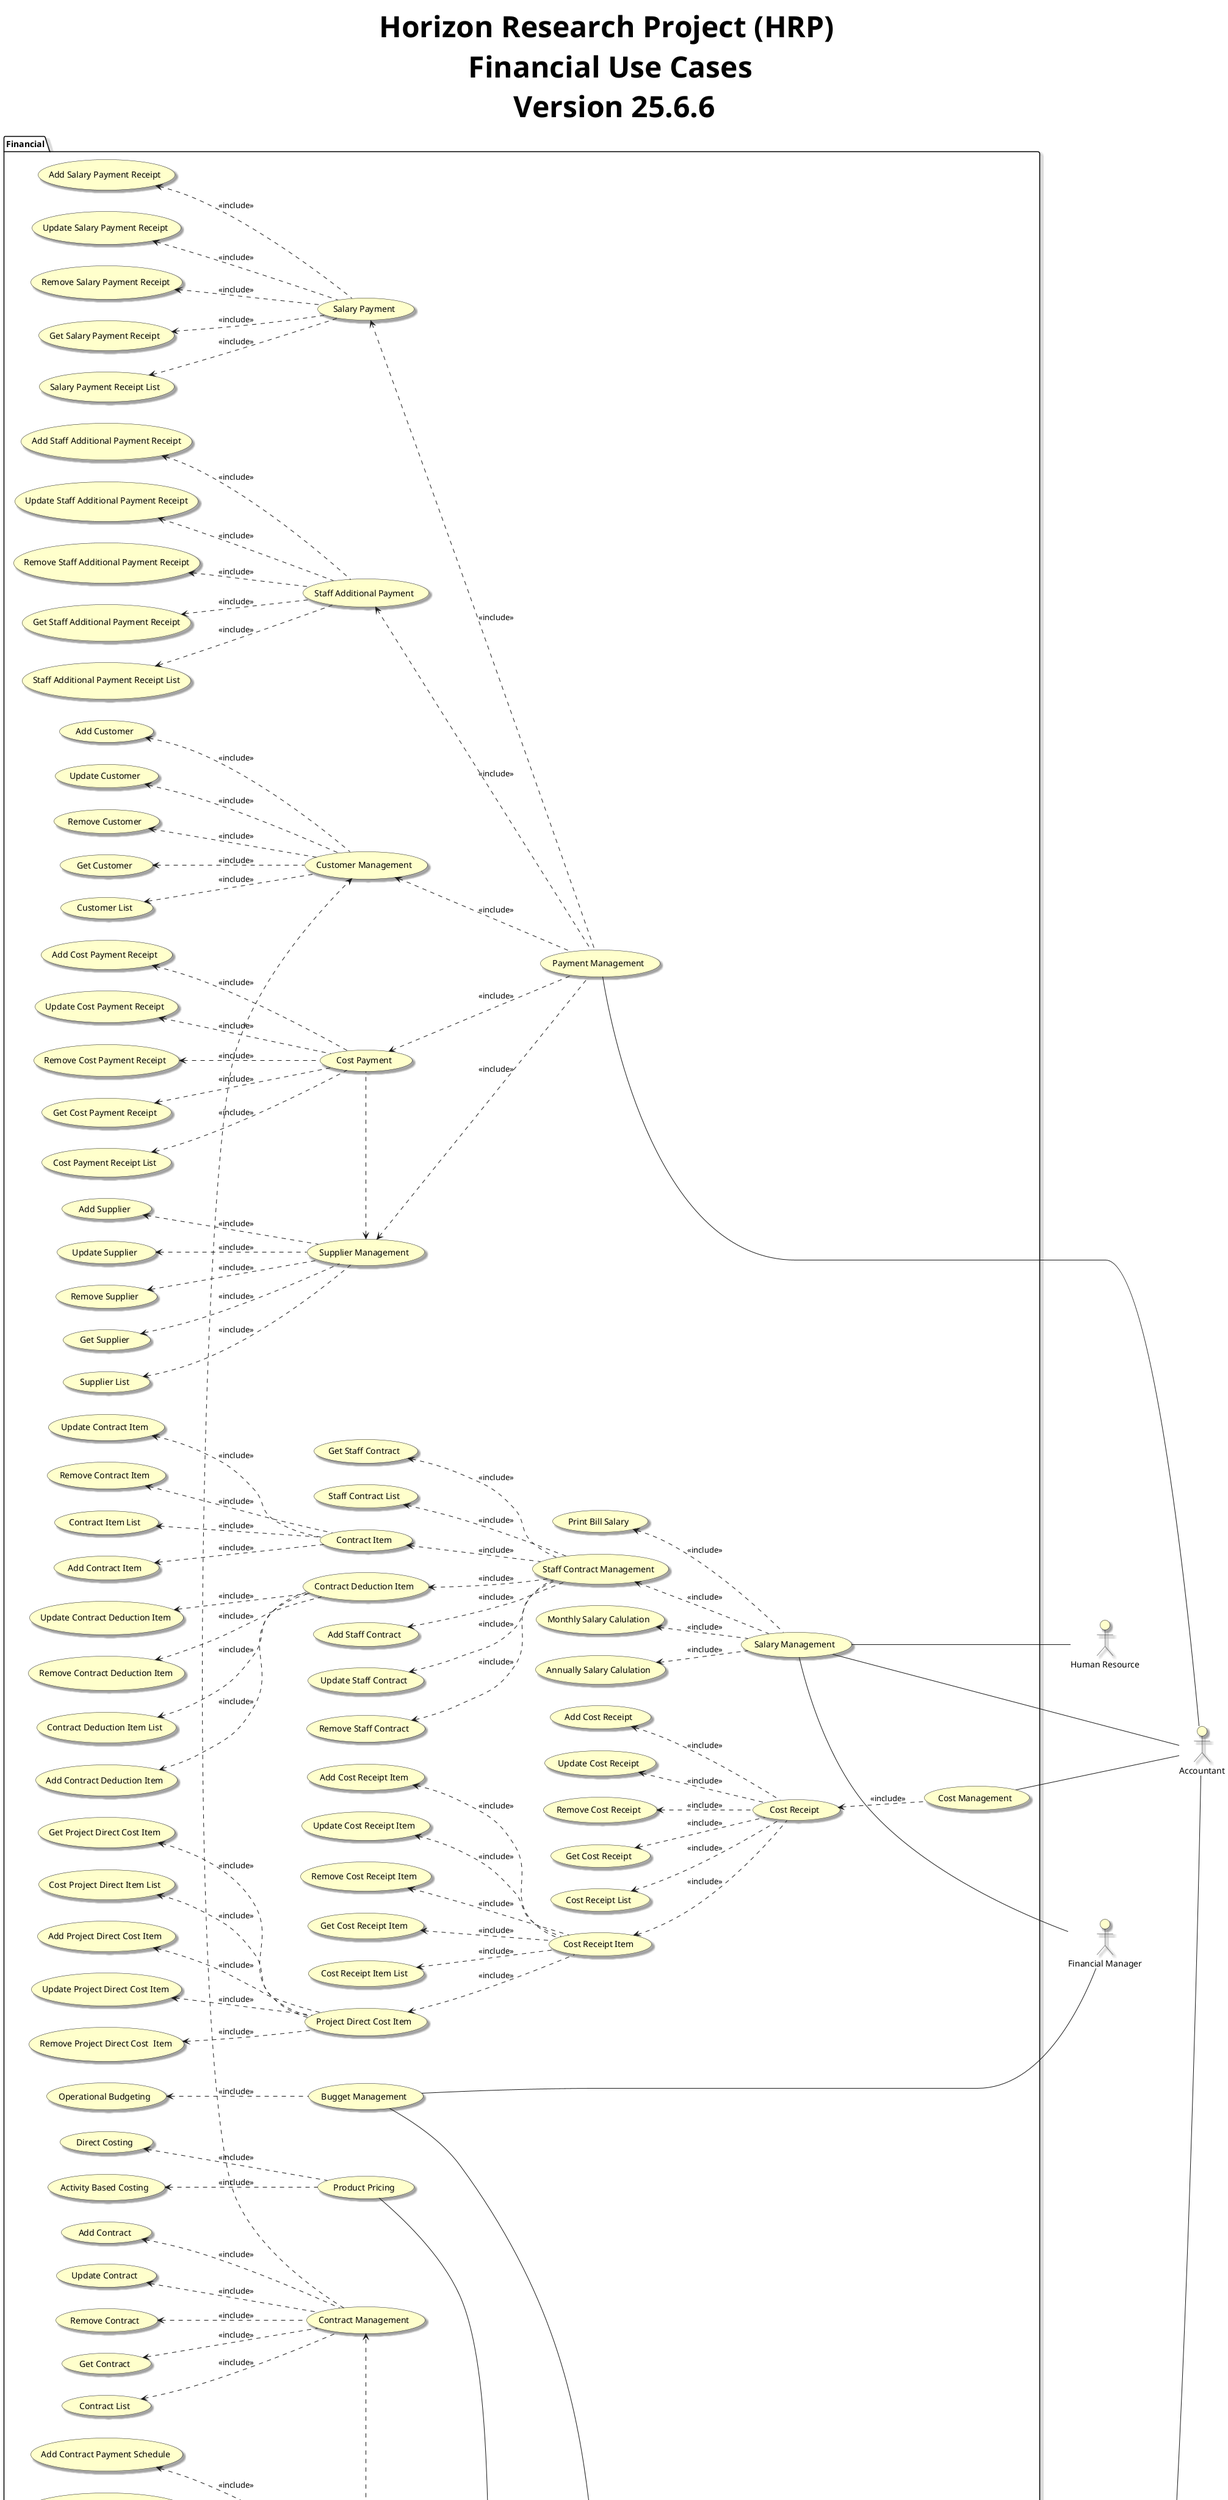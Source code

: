 @startuml
left to right direction

skinparam useCaseBackgroundColor #Business
skinparam actorBackgroundColor #Business
skinparam Shadowing True
skinparam TitleFontSize 48px

title Horizon Research Project (HRP) \n Financial Use Cases \n Version 25.6.6

:Financial Manager: as Fmanager
:Human Resource: as HR
:Accountant: as Accountant
:Senior Manager: as SeniorManager


package "Financial"{
    
    usecase "Activity Based Costing" as abc
    usecase "Direct Costing" as directCosting
    usecase "Bugget Management" as bugget
    usecase "Operational Budgeting" as buggeting
    usecase "Product Pricing" as pricing

    usecase "Cost Management" as costing
    usecase "Cost Receipt" as costReceipt
    usecase "Add Cost Receipt" as addCostReceipt
    usecase "Update Cost Receipt" as updateCostReceipt
    usecase "Remove Cost Receipt" as removeCostReceipt
    usecase "Get Cost Receipt" as getCostReceipt
    usecase "Cost Receipt List" as costReceiptList
    usecase "Cost Receipt Item" as costReceiptItem
    usecase "Add Cost Receipt Item" as addCostReceiptItem
    usecase "Update Cost Receipt Item" as updateCostReceiptItem
    usecase "Remove Cost Receipt Item" as removeCostReceiptItem
    usecase "Get Cost Receipt Item" as getCostReceiptItem
    usecase "Cost Receipt Item List" as costReceiptItemList
    usecase "Project Direct Cost Item" as projectDirectCostItem
    usecase "Add Project Direct Cost Item" as addProjectDirectCostItem
    usecase "Update Project Direct Cost Item" as updateProjectDirectCostItem
    usecase "Remove Project Direct Cost  Item" as removeProjectDirectCostItem
    usecase "Get Project Direct Cost Item" as getProjectDirectCostItem
    usecase "Cost Project Direct Item List" as projectDirectCostItemList

    usecase "Payment Management" as paymentManagement
    usecase "Supplier Management" as supplierManagement
    usecase "Add Supplier" as addSupplier
    usecase "Update Supplier" as updateSupplier
    usecase "Remove Supplier" as removeSupplier
    usecase "Get Supplier" as getSupplier
    usecase "Supplier List" as supplierList
    usecase "Salary Payment" as salaryPayment
    usecase "Add Salary Payment Receipt" as addSalaryPaymentReceipt
    usecase "Update Salary Payment Receipt" as updateSalaryPaymentReceipt
    usecase "Remove Salary Payment Receipt" as removeSalaryPaymentReceipt
    usecase "Get Salary Payment Receipt" as getSalaryPaymentReceipt
    usecase "Salary Payment Receipt List" as salaryPaymentReceiptList
    usecase "Cost Payment" as costPayment
    usecase "Add Cost Payment Receipt" as addCostPaymentReceipt
    usecase "Update Cost Payment Receipt" as updateCostPaymentReceipt
    usecase "Remove Cost Payment Receipt" as removeCostPaymentReceipt
    usecase "Get Cost Payment Receipt" as getCostPaymentReceipt
    usecase "Cost Payment Receipt List" as costPaymentReceiptList
    usecase "Staff Additional Payment" as staffAdditionalPayment
    usecase "Add Staff Additional Payment Receipt" as addStaffAdditionalPaymentReceipt
    usecase "Update Staff Additional Payment Receipt" as updateStaffAdditionalPaymentReceipt
    usecase "Remove Staff Additional Payment Receipt" as removeStaffAdditionalPaymentReceipt
    usecase "Get Staff Additional Payment Receipt" as getStaffAdditionalPaymentReceipt
    usecase "Staff Additional Payment Receipt List" as staffAdditionalPaymentReceiptList

    usecase "Salary Management" as salaryManagement
    usecase "Staff Contract Management" as staffContractManagement
    usecase "Add Staff Contract" as addStaffContract
    usecase "Update Staff Contract" as updateStaffContract
    usecase "Remove Staff Contract" as removeStaffContract
    usecase "Get Staff Contract" as getStaffContract
    usecase "Staff Contract List" as staffContractList
    usecase "Contract Item" as contractItem
    usecase "Add Contract Item" as addContractItem
    usecase "Update Contract Item" as updateContractItem
    usecase "Remove Contract Item" as removeContractItem
    usecase "Contract Item List" as contractItemList
    usecase "Contract Deduction Item" as contractDeductionItem
    usecase "Add Contract Deduction Item" as addContractDeductionItem
    usecase "Update Contract Deduction Item" as updateContractDeductionItem
    usecase "Remove Contract Deduction Item" as removeContractDeductionItem
    usecase "Contract Deduction Item List" as contractDeductionItemList
    usecase "Monthly Salary Calulation" as monthlySalaryCalculation
    usecase "Annually Salary Calulation" as annuallySalaryCalculation
    usecase "Print Bill Salary" as printBillSalary

    usecase "Customer Management" as customerManagement
    usecase "Add Customer" as addCustomer
    usecase "Update Customer" as updateCustomer
    usecase "Remove Customer" as removeCustomer
    usecase "Get Customer" as getCustomer
    usecase "Customer List" as customerList
    usecase "Contract Management" as contractManagement
    usecase "Add Contract" as addContract
    usecase "Update Contract" as updateContract
    usecase "Remove Contract" as removeContract
    usecase "Get Contract" as getContract
    usecase "Contract List" as contractList
    usecase "Contract Payment Schedule Management" as contractPaymentScheduleManagement
    usecase "Add Contract Payment Schedule" as addContractPaymentSchedule
    usecase "Update Contract Payment Schedule" as updateContractPaymentSchedule
    usecase "Remove Contract Payment Schedule" as removeContractPaymentSchedule
    usecase "Get Contract Payment Schedule" as getContractPaymentSchedule
    usecase "Contract Payment Schedule List" as contractPaymentScheduleList
    usecase "Contract Payment Receipt Management" as contractPaymentReceiptManagement
    usecase "Add Contract Payment Receipt" as addContractPaymentReceipt
    usecase "Update Contract Payment Receipt" as updateContractPaymentReceipt
    usecase "Remove Contract Payment Receipt" as removeContractPaymentReceipt
    usecase "Get Contract Payment Receipt" as getContractPaymentReceipt
    usecase "Contract Payment Receipt List" as contractPaymentReceiptList
}

salaryManagement --- Accountant
salaryManagement --- Fmanager
salaryManagement --- HR
costing --- Accountant
paymentManagement --- Accountant
pricing --- Accountant
bugget --- Fmanager
bugget --- SeniorManager


staffContractManagement <.. salaryManagement : <<include>>
addStaffContract <.. staffContractManagement : <<include>>
updateStaffContract <.. staffContractManagement : <<include>>
removeStaffContract <.. staffContractManagement : <<include>>
getStaffContract <.. staffContractManagement : <<include>>
staffContractList <.. staffContractManagement : <<include>>
contractItem <.. staffContractManagement : <<include>>
addContractItem <.. contractItem : <<include>>
updateContractItem <.. contractItem : <<include>>
removeContractItem <.. contractItem : <<include>>
contractItemList <.. contractItem : <<include>>
contractDeductionItem <.. staffContractManagement : <<include>>
addContractDeductionItem <.. contractDeductionItem : <<include>>
updateContractDeductionItem <.. contractDeductionItem : <<include>>
removeContractDeductionItem <.. contractDeductionItem : <<include>>
contractDeductionItemList <.. contractDeductionItem : <<include>>
monthlySalaryCalculation <.. salaryManagement : <<include>>
annuallySalaryCalculation <.. salaryManagement : <<include>>
printBillSalary <.. salaryManagement : <<include>>

supplierManagement <.. paymentManagement : <<include>>
addSupplier <.. supplierManagement : <<include>>
updateSupplier <.. supplierManagement : <<include>>
removeSupplier <.. supplierManagement : <<include>>
getSupplier <.. supplierManagement : <<include>>
supplierList <.. supplierManagement : <<include>>
customerManagement <.. paymentManagement : <<include>>
addCustomer <.. customerManagement : <<include>>
updateCustomer <.. customerManagement : <<include>>
removeCustomer <.. customerManagement : <<include>>
getCustomer <.. customerManagement : <<include>>
customerList <.. customerManagement : <<include>>
contractManagement .> customerManagement 
addContract <.. contractManagement : <<include>>
updateContract <.. contractManagement : <<include>>
removeContract <.. contractManagement : <<include>>
getContract <.. contractManagement : <<include>>
contractList <.. contractManagement : <<include>>
contractPaymentScheduleManagement .> contractManagement
addContractPaymentSchedule <.. contractPaymentScheduleManagement : <<include>>
updateContractPaymentSchedule <.. contractPaymentScheduleManagement : <<include>>
removeContractPaymentSchedule <.. contractPaymentScheduleManagement : <<include>>
getContractPaymentSchedule <.. contractPaymentScheduleManagement : <<include>>
contractPaymentScheduleList <.. contractPaymentScheduleManagement : <<include>>
contractPaymentReceiptManagement .> contractPaymentScheduleManagement
addContractPaymentReceipt <.. contractPaymentReceiptManagement : <<include>>
updateContractPaymentReceipt <.. contractPaymentReceiptManagement : <<include>>
removeContractPaymentReceipt <.. contractPaymentReceiptManagement : <<include>>
getContractPaymentReceipt <.. contractPaymentReceiptManagement : <<include>>
contractPaymentReceiptList <.. contractPaymentReceiptManagement : <<include>>
salaryPayment <.. paymentManagement : <<include>>
addSalaryPaymentReceipt <.. salaryPayment : <<include>>
updateSalaryPaymentReceipt <.. salaryPayment : <<include>>
removeSalaryPaymentReceipt <.. salaryPayment : <<include>>
getSalaryPaymentReceipt <.. salaryPayment : <<include>>
salaryPaymentReceiptList <.. salaryPayment : <<include>>
costPayment <.. paymentManagement : <<include>>
addCostPaymentReceipt <.. costPayment : <<include>>
updateCostPaymentReceipt <.. costPayment : <<include>>
removeCostPaymentReceipt <.. costPayment : <<include>>
getCostPaymentReceipt <.. costPayment : <<include>>
costPaymentReceiptList <.. costPayment : <<include>>
staffAdditionalPayment <.. paymentManagement : <<include>>
addStaffAdditionalPaymentReceipt <.. staffAdditionalPayment : <<include>>
updateStaffAdditionalPaymentReceipt <.. staffAdditionalPayment : <<include>>
removeStaffAdditionalPaymentReceipt <.. staffAdditionalPayment : <<include>>
getStaffAdditionalPaymentReceipt <.. staffAdditionalPayment : <<include>>
staffAdditionalPaymentReceiptList <.. staffAdditionalPayment : <<include>>

costReceipt <.. costing : <<include>>
addCostReceipt <.. costReceipt : <<include>>
updateCostReceipt <.. costReceipt : <<include>>
removeCostReceipt <.. costReceipt : <<include>>
getCostReceipt <.. costReceipt : <<include>>
costReceiptList <.. costReceipt : <<include>>
costReceiptItem <.. costReceipt : <<include>>
addCostReceiptItem <.. costReceiptItem : <<include>>
updateCostReceiptItem <.. costReceiptItem : <<include>>
removeCostReceiptItem <.. costReceiptItem : <<include>>
getCostReceiptItem <.. costReceiptItem : <<include>>
costReceiptItemList <.. costReceiptItem : <<include>>
projectDirectCostItem <.. costReceiptItem : <<include>>
addProjectDirectCostItem <.. projectDirectCostItem : <<include>>
updateProjectDirectCostItem <.. projectDirectCostItem : <<include>>
removeProjectDirectCostItem <.. projectDirectCostItem : <<include>>
getProjectDirectCostItem <.. projectDirectCostItem : <<include>>
projectDirectCostItemList <.. projectDirectCostItem : <<include>>

supplierManagement <. costPayment

buggeting <.. bugget : <<include>>
directCosting <.. pricing : <<include>>
abc <.. pricing : <<include>>

@enduml